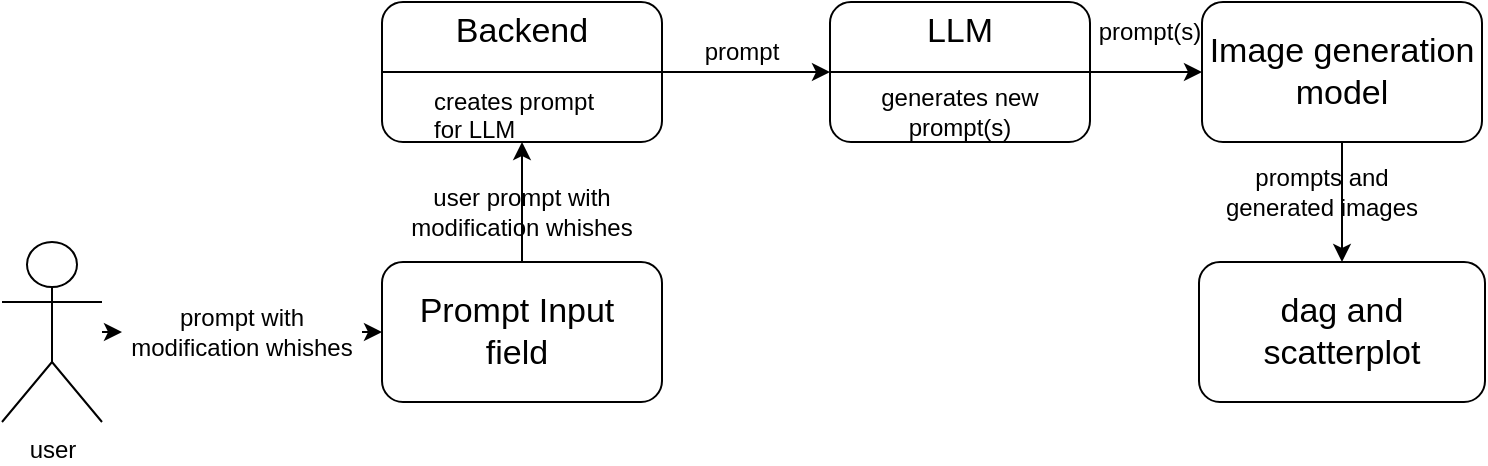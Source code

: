 <mxfile version="28.2.5">
  <diagram name="Seite-1" id="V8GhA4YtSTek6hg0nHs_">
    <mxGraphModel dx="1034" dy="578" grid="1" gridSize="10" guides="1" tooltips="1" connect="1" arrows="1" fold="1" page="1" pageScale="1" pageWidth="827" pageHeight="1169" math="0" shadow="0">
      <root>
        <mxCell id="0" />
        <mxCell id="1" parent="0" />
        <mxCell id="UdbegxGODIAIY33oApRj-1" value="user" style="shape=umlActor;verticalLabelPosition=bottom;verticalAlign=top;html=1;outlineConnect=0;" vertex="1" parent="1">
          <mxGeometry y="210" width="50" height="90" as="geometry" />
        </mxCell>
        <mxCell id="UdbegxGODIAIY33oApRj-9" value="" style="rounded=1;whiteSpace=wrap;html=1;" vertex="1" parent="1">
          <mxGeometry x="190" y="220" width="140" height="70" as="geometry" />
        </mxCell>
        <mxCell id="UdbegxGODIAIY33oApRj-10" value="Prompt Input field" style="text;html=1;align=center;verticalAlign=middle;whiteSpace=wrap;rounded=0;fontSize=17;" vertex="1" parent="1">
          <mxGeometry x="200" y="240" width="115" height="30" as="geometry" />
        </mxCell>
        <mxCell id="UdbegxGODIAIY33oApRj-11" value="" style="rounded=1;whiteSpace=wrap;html=1;" vertex="1" parent="1">
          <mxGeometry x="414" y="90" width="130" height="70" as="geometry" />
        </mxCell>
        <mxCell id="UdbegxGODIAIY33oApRj-12" value="LLM" style="text;html=1;align=center;verticalAlign=middle;whiteSpace=wrap;rounded=0;fontSize=17;" vertex="1" parent="1">
          <mxGeometry x="449" y="90" width="60" height="30" as="geometry" />
        </mxCell>
        <mxCell id="UdbegxGODIAIY33oApRj-13" value="" style="endArrow=classic;html=1;rounded=0;entryX=0;entryY=0.5;entryDx=0;entryDy=0;" edge="1" parent="1" source="UdbegxGODIAIY33oApRj-14" target="UdbegxGODIAIY33oApRj-9">
          <mxGeometry width="50" height="50" relative="1" as="geometry">
            <mxPoint x="400" y="300" as="sourcePoint" />
            <mxPoint x="450" y="250" as="targetPoint" />
          </mxGeometry>
        </mxCell>
        <mxCell id="UdbegxGODIAIY33oApRj-16" value="" style="endArrow=classic;html=1;rounded=0;entryX=0;entryY=0.5;entryDx=0;entryDy=0;" edge="1" parent="1" source="UdbegxGODIAIY33oApRj-1" target="UdbegxGODIAIY33oApRj-14">
          <mxGeometry width="50" height="50" relative="1" as="geometry">
            <mxPoint x="60" y="255" as="sourcePoint" />
            <mxPoint x="178" y="255" as="targetPoint" />
          </mxGeometry>
        </mxCell>
        <mxCell id="UdbegxGODIAIY33oApRj-14" value="prompt with modification whishes" style="text;html=1;align=center;verticalAlign=middle;whiteSpace=wrap;rounded=0;" vertex="1" parent="1">
          <mxGeometry x="60" y="240" width="120" height="30" as="geometry" />
        </mxCell>
        <mxCell id="UdbegxGODIAIY33oApRj-17" value="" style="rounded=1;whiteSpace=wrap;html=1;" vertex="1" parent="1">
          <mxGeometry x="190" y="90" width="140" height="70" as="geometry" />
        </mxCell>
        <mxCell id="UdbegxGODIAIY33oApRj-18" value="&lt;font&gt;Backend&lt;/font&gt;" style="text;html=1;align=center;verticalAlign=middle;whiteSpace=wrap;rounded=0;fontSize=17;" vertex="1" parent="1">
          <mxGeometry x="230" y="90" width="60" height="30" as="geometry" />
        </mxCell>
        <mxCell id="UdbegxGODIAIY33oApRj-19" value="" style="endArrow=classic;html=1;rounded=0;exitX=0.5;exitY=0;exitDx=0;exitDy=0;entryX=0.5;entryY=1;entryDx=0;entryDy=0;" edge="1" parent="1" source="UdbegxGODIAIY33oApRj-9" target="UdbegxGODIAIY33oApRj-17">
          <mxGeometry width="50" height="50" relative="1" as="geometry">
            <mxPoint x="400" y="300" as="sourcePoint" />
            <mxPoint x="450" y="250" as="targetPoint" />
          </mxGeometry>
        </mxCell>
        <mxCell id="UdbegxGODIAIY33oApRj-20" value="user prompt with modification whishes" style="text;html=1;align=center;verticalAlign=middle;whiteSpace=wrap;rounded=0;" vertex="1" parent="1">
          <mxGeometry x="190" y="180" width="140" height="30" as="geometry" />
        </mxCell>
        <mxCell id="UdbegxGODIAIY33oApRj-21" value="creates prompt for LLM" style="text;strokeColor=none;fillColor=none;align=left;verticalAlign=middle;spacingLeft=4;spacingRight=4;overflow=hidden;points=[[0,0.5],[1,0.5]];portConstraint=eastwest;rotatable=0;whiteSpace=wrap;html=1;" vertex="1" parent="1">
          <mxGeometry x="210" y="130" width="100" height="30" as="geometry" />
        </mxCell>
        <mxCell id="UdbegxGODIAIY33oApRj-22" value="" style="endArrow=none;html=1;rounded=0;exitX=0;exitY=0.5;exitDx=0;exitDy=0;entryX=1;entryY=0.5;entryDx=0;entryDy=0;" edge="1" parent="1" source="UdbegxGODIAIY33oApRj-17" target="UdbegxGODIAIY33oApRj-17">
          <mxGeometry width="50" height="50" relative="1" as="geometry">
            <mxPoint x="400" y="320" as="sourcePoint" />
            <mxPoint x="450" y="270" as="targetPoint" />
          </mxGeometry>
        </mxCell>
        <mxCell id="UdbegxGODIAIY33oApRj-23" value="" style="endArrow=classic;html=1;rounded=0;entryX=0;entryY=0.5;entryDx=0;entryDy=0;exitX=1;exitY=0.5;exitDx=0;exitDy=0;" edge="1" parent="1" source="UdbegxGODIAIY33oApRj-17" target="UdbegxGODIAIY33oApRj-11">
          <mxGeometry width="50" height="50" relative="1" as="geometry">
            <mxPoint x="330" y="130" as="sourcePoint" />
            <mxPoint x="450" y="300" as="targetPoint" />
          </mxGeometry>
        </mxCell>
        <mxCell id="UdbegxGODIAIY33oApRj-24" value="prompt" style="text;html=1;align=center;verticalAlign=middle;whiteSpace=wrap;rounded=0;" vertex="1" parent="1">
          <mxGeometry x="340" y="100" width="60" height="30" as="geometry" />
        </mxCell>
        <mxCell id="UdbegxGODIAIY33oApRj-25" value="" style="endArrow=none;html=1;rounded=0;entryX=0;entryY=0.5;entryDx=0;entryDy=0;exitX=1;exitY=0.5;exitDx=0;exitDy=0;" edge="1" parent="1" source="UdbegxGODIAIY33oApRj-11" target="UdbegxGODIAIY33oApRj-11">
          <mxGeometry width="50" height="50" relative="1" as="geometry">
            <mxPoint x="400" y="350" as="sourcePoint" />
            <mxPoint x="450" y="300" as="targetPoint" />
          </mxGeometry>
        </mxCell>
        <mxCell id="UdbegxGODIAIY33oApRj-27" value="generates new prompt(s)" style="text;html=1;align=center;verticalAlign=middle;whiteSpace=wrap;rounded=0;" vertex="1" parent="1">
          <mxGeometry x="434" y="130" width="90" height="30" as="geometry" />
        </mxCell>
        <mxCell id="UdbegxGODIAIY33oApRj-28" value="" style="rounded=1;whiteSpace=wrap;html=1;" vertex="1" parent="1">
          <mxGeometry x="600" y="90" width="140" height="70" as="geometry" />
        </mxCell>
        <mxCell id="UdbegxGODIAIY33oApRj-29" value="" style="endArrow=classic;html=1;rounded=0;entryX=0;entryY=0.5;entryDx=0;entryDy=0;" edge="1" parent="1" target="UdbegxGODIAIY33oApRj-28">
          <mxGeometry width="50" height="50" relative="1" as="geometry">
            <mxPoint x="540" y="125" as="sourcePoint" />
            <mxPoint x="450" y="300" as="targetPoint" />
          </mxGeometry>
        </mxCell>
        <mxCell id="UdbegxGODIAIY33oApRj-30" value="Image generation model" style="text;html=1;align=center;verticalAlign=middle;whiteSpace=wrap;rounded=0;fontSize=17;" vertex="1" parent="1">
          <mxGeometry x="600" y="110" width="140" height="30" as="geometry" />
        </mxCell>
        <mxCell id="UdbegxGODIAIY33oApRj-31" value="prompt(s)" style="text;html=1;align=center;verticalAlign=middle;whiteSpace=wrap;rounded=0;" vertex="1" parent="1">
          <mxGeometry x="544" y="90" width="60" height="30" as="geometry" />
        </mxCell>
        <mxCell id="UdbegxGODIAIY33oApRj-32" value="" style="rounded=1;whiteSpace=wrap;html=1;" vertex="1" parent="1">
          <mxGeometry x="598.5" y="220" width="143" height="70" as="geometry" />
        </mxCell>
        <mxCell id="UdbegxGODIAIY33oApRj-33" value="" style="endArrow=classic;html=1;rounded=0;exitX=0.5;exitY=1;exitDx=0;exitDy=0;entryX=0.5;entryY=0;entryDx=0;entryDy=0;" edge="1" parent="1" source="UdbegxGODIAIY33oApRj-28" target="UdbegxGODIAIY33oApRj-32">
          <mxGeometry width="50" height="50" relative="1" as="geometry">
            <mxPoint x="400" y="350" as="sourcePoint" />
            <mxPoint x="450" y="300" as="targetPoint" />
          </mxGeometry>
        </mxCell>
        <mxCell id="UdbegxGODIAIY33oApRj-35" value="prompts and generated images" style="text;html=1;align=center;verticalAlign=middle;whiteSpace=wrap;rounded=0;" vertex="1" parent="1">
          <mxGeometry x="610" y="170" width="100" height="30" as="geometry" />
        </mxCell>
        <mxCell id="UdbegxGODIAIY33oApRj-36" value="dag and scatterplot" style="text;html=1;align=center;verticalAlign=middle;whiteSpace=wrap;rounded=0;fontSize=17;" vertex="1" parent="1">
          <mxGeometry x="610" y="240" width="120" height="30" as="geometry" />
        </mxCell>
      </root>
    </mxGraphModel>
  </diagram>
</mxfile>
